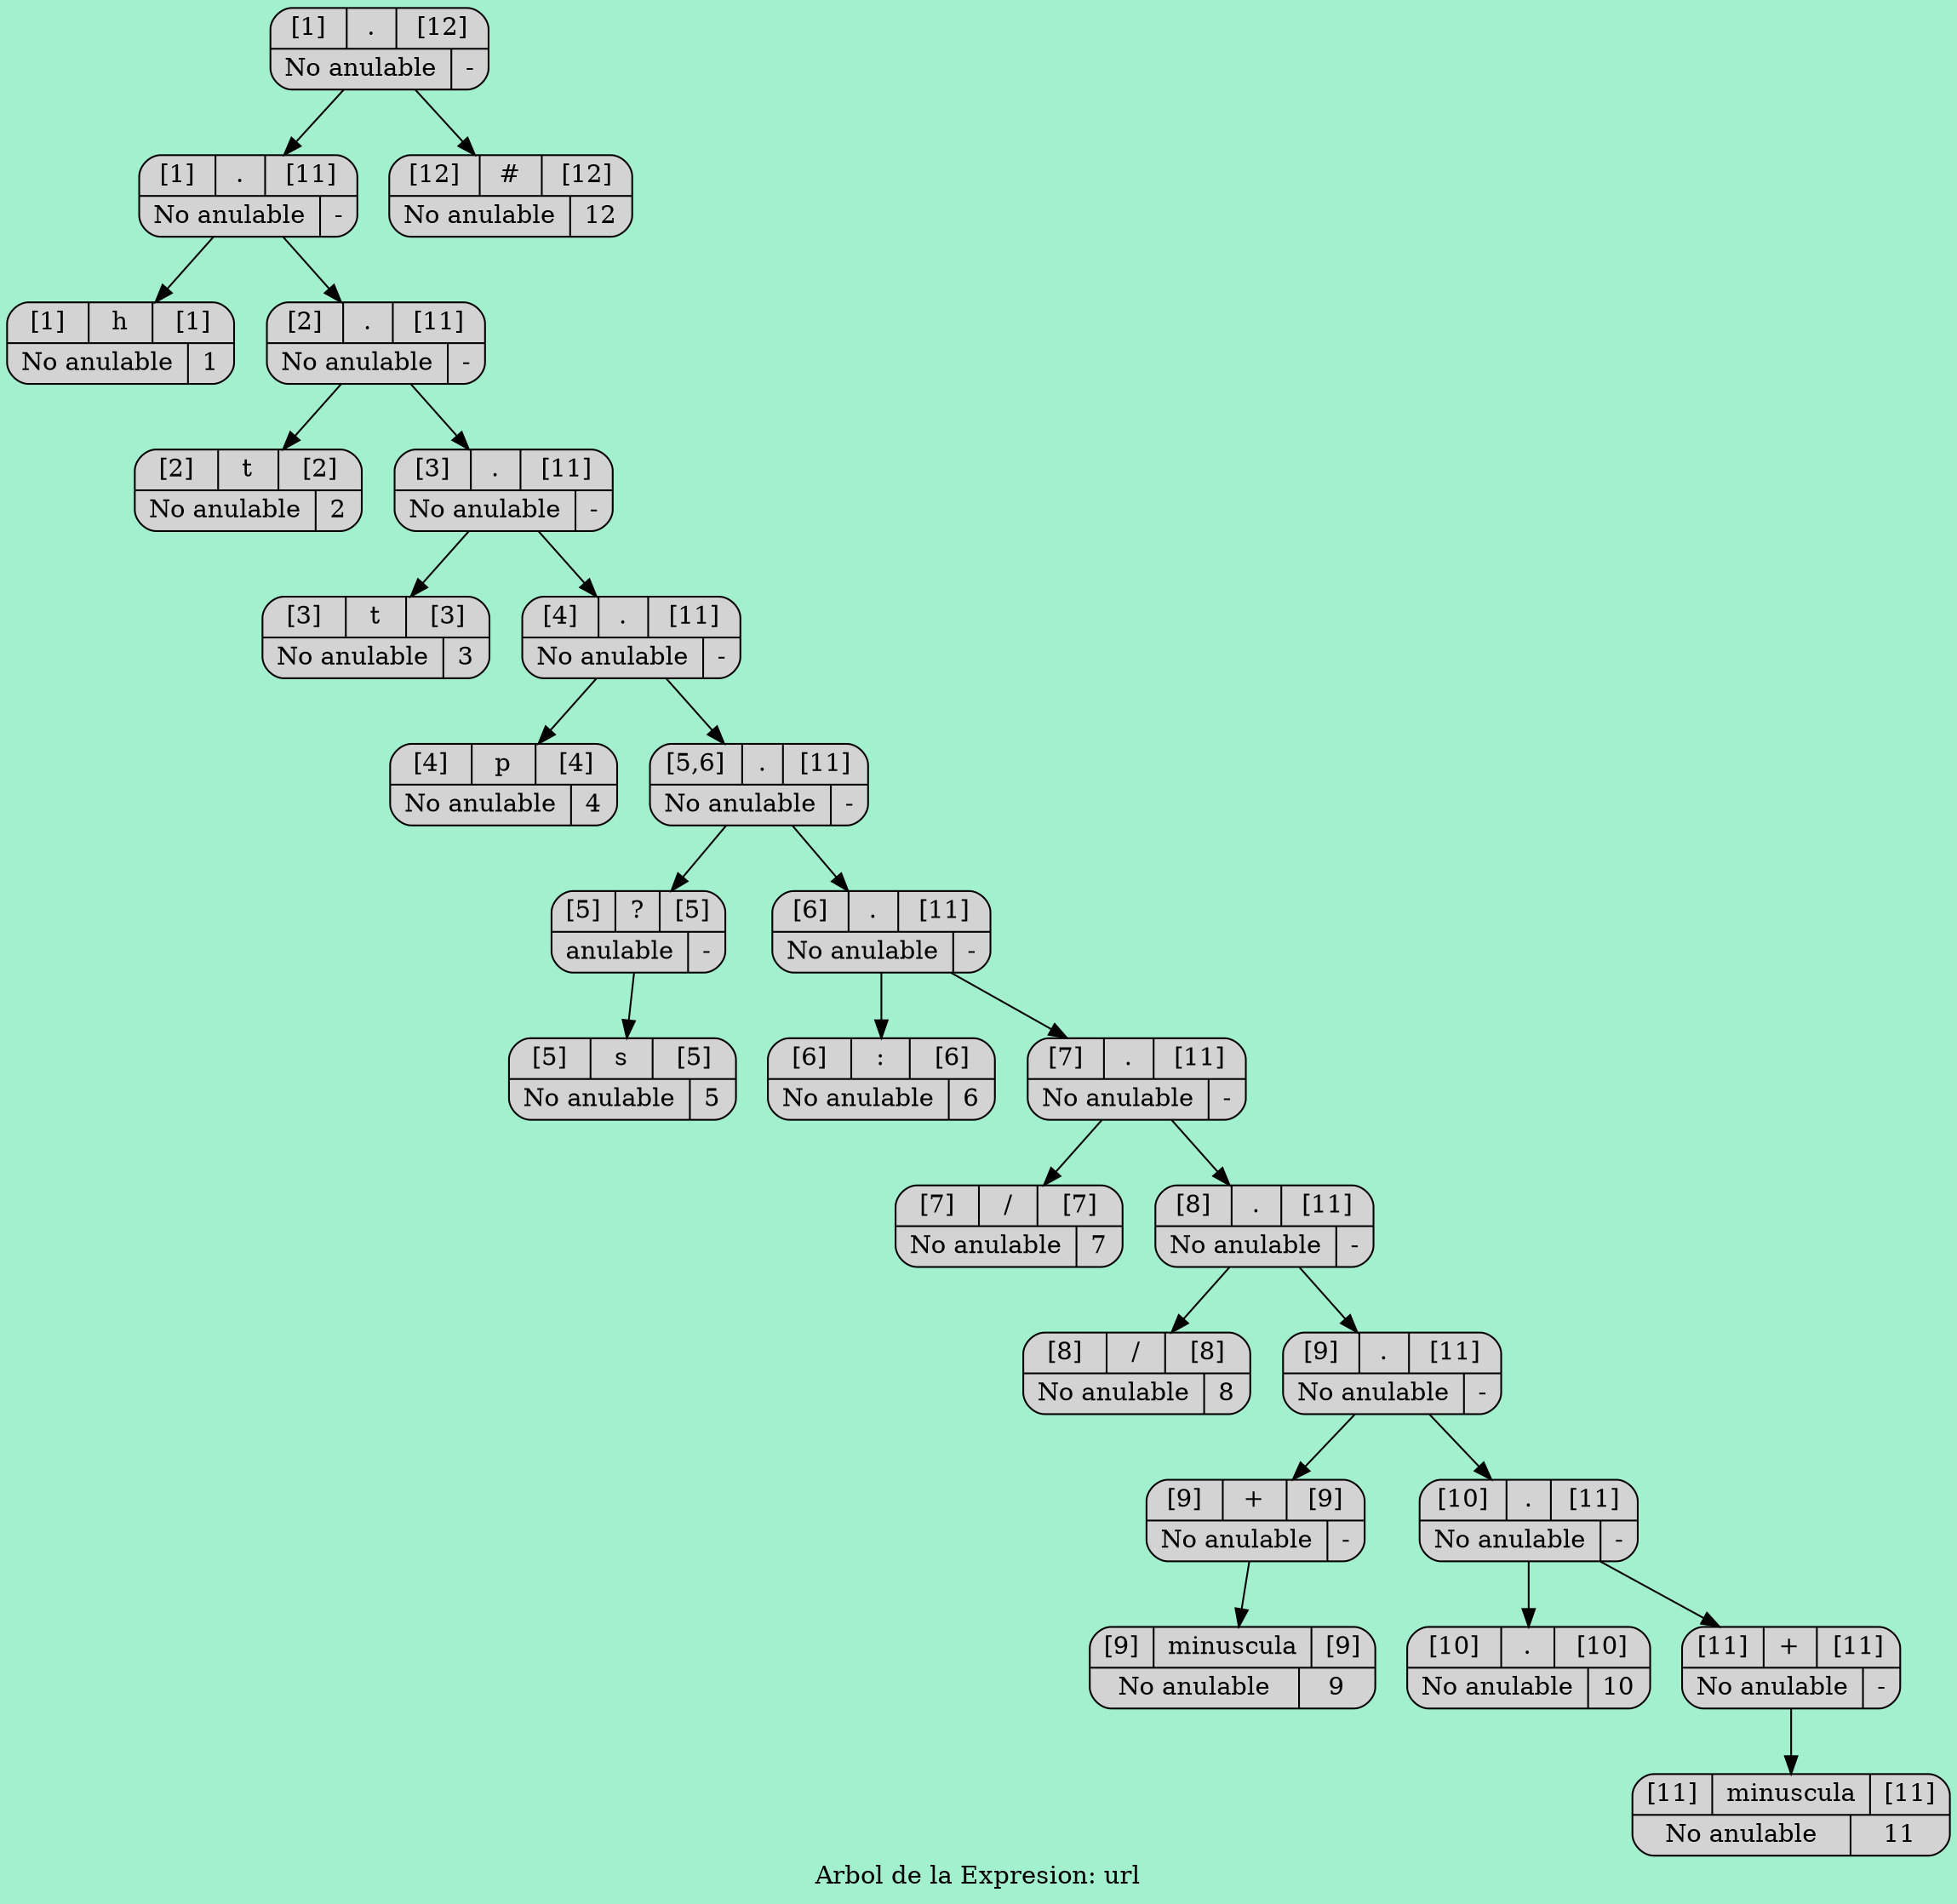 digraph Arbol_Sintactico{
  bgcolor = "#A3F0CF"
node [shape=Mrecord style =filled];
label ="Arbol de la Expresion: url"node0[label="{{[1]|.|[12]}|{No anulable|-}}"];
node0 -> node00
node00[label="{{[1]|.|[11]}|{No anulable|-}}"];
node00 -> node000
node000[label="{{[1]|h|[1]}|{No anulable|1}}"];
node00 -> node001
node001[label="{{[2]|.|[11]}|{No anulable|-}}"];
node001 -> node0010
node0010[label="{{[2]|t|[2]}|{No anulable|2}}"];
node001 -> node0011
node0011[label="{{[3]|.|[11]}|{No anulable|-}}"];
node0011 -> node00110
node00110[label="{{[3]|t|[3]}|{No anulable|3}}"];
node0011 -> node00111
node00111[label="{{[4]|.|[11]}|{No anulable|-}}"];
node00111 -> node001110
node001110[label="{{[4]|p|[4]}|{No anulable|4}}"];
node00111 -> node001111
node001111[label="{{[5,6]|.|[11]}|{No anulable|-}}"];
node001111 -> node0011110
node0011110[label="{{[5]|?|[5]}|{anulable|-}}"];
node0011110 -> node00111100
node00111100[label="{{[5]|s|[5]}|{No anulable|5}}"];
node001111 -> node0011111
node0011111[label="{{[6]|.|[11]}|{No anulable|-}}"];
node0011111 -> node00111110
node00111110[label="{{[6]|:|[6]}|{No anulable|6}}"];
node0011111 -> node00111111
node00111111[label="{{[7]|.|[11]}|{No anulable|-}}"];
node00111111 -> node001111110
node001111110[label="{{[7]|/|[7]}|{No anulable|7}}"];
node00111111 -> node001111111
node001111111[label="{{[8]|.|[11]}|{No anulable|-}}"];
node001111111 -> node0011111110
node0011111110[label="{{[8]|/|[8]}|{No anulable|8}}"];
node001111111 -> node0011111111
node0011111111[label="{{[9]|.|[11]}|{No anulable|-}}"];
node0011111111 -> node00111111110
node00111111110[label="{{[9]|+|[9]}|{No anulable|-}}"];
node00111111110 -> node001111111100
node001111111100[label="{{[9]|minuscula|[9]}|{No anulable|9}}"];
node0011111111 -> node00111111111
node00111111111[label="{{[10]|.|[11]}|{No anulable|-}}"];
node00111111111 -> node001111111110
node001111111110[label="{{[10]|.|[10]}|{No anulable|10}}"];
node00111111111 -> node001111111111
node001111111111[label="{{[11]|+|[11]}|{No anulable|-}}"];
node001111111111 -> node0011111111110
node0011111111110[label="{{[11]|minuscula|[11]}|{No anulable|11}}"];
node0 -> node01
node01[label="{{[12]|#|[12]}|{No anulable|12}}"];


}
